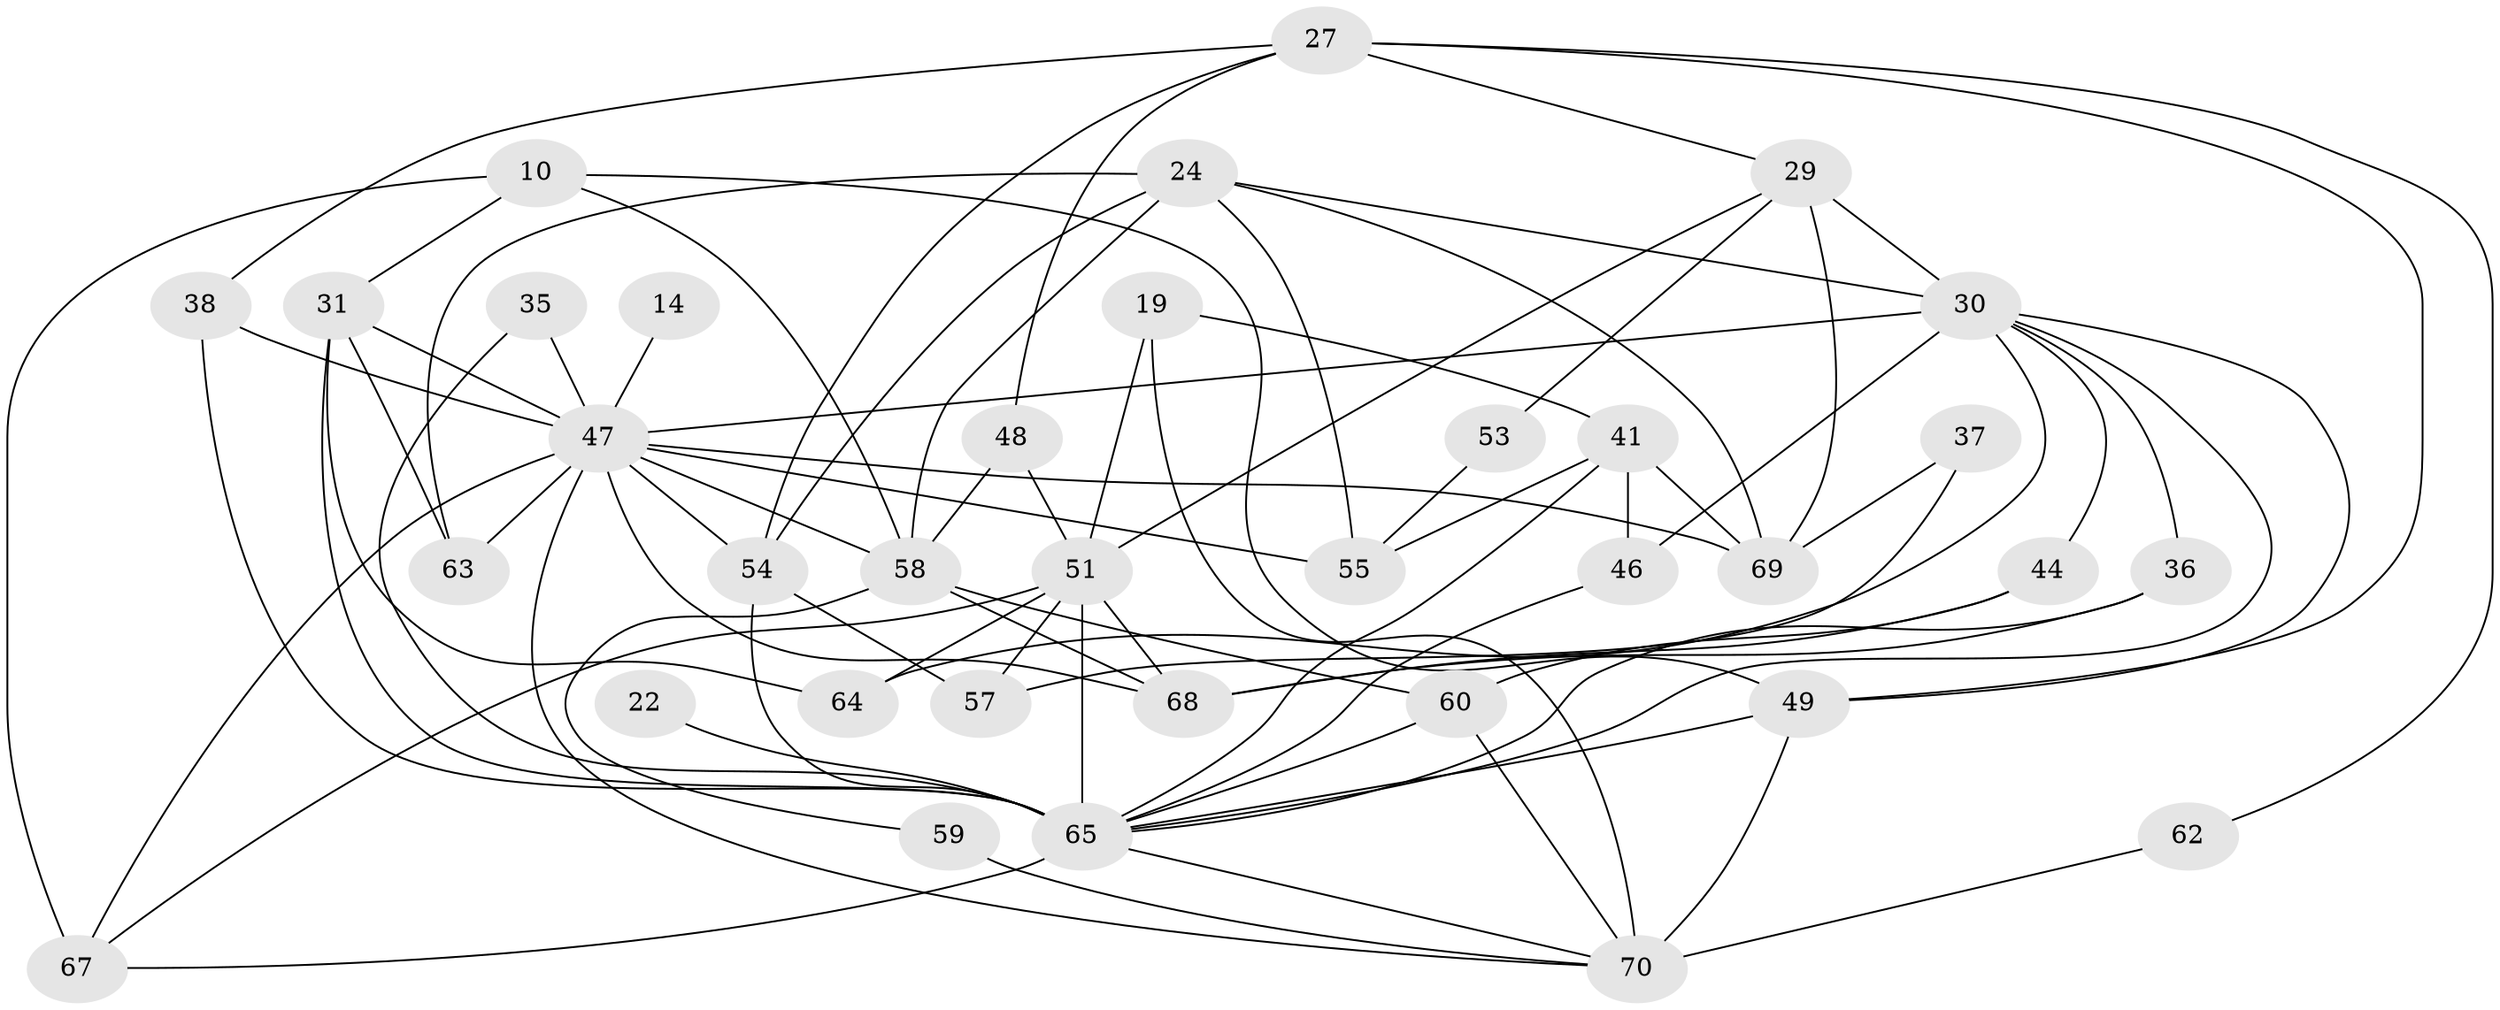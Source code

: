 // original degree distribution, {5: 0.21428571428571427, 6: 0.14285714285714285, 4: 0.21428571428571427, 3: 0.2857142857142857, 2: 0.12857142857142856, 7: 0.014285714285714285}
// Generated by graph-tools (version 1.1) at 2025/54/03/04/25 21:54:21]
// undirected, 35 vertices, 80 edges
graph export_dot {
graph [start="1"]
  node [color=gray90,style=filled];
  10;
  14;
  19;
  22;
  24;
  27 [super="+12"];
  29;
  30 [super="+15+13+28"];
  31;
  35;
  36;
  37;
  38;
  41;
  44;
  46;
  47 [super="+32+33"];
  48;
  49;
  51 [super="+5+25+17"];
  53;
  54 [super="+40"];
  55 [super="+18"];
  57 [super="+50"];
  58 [super="+45+52"];
  59;
  60 [super="+39"];
  62;
  63 [super="+56"];
  64;
  65 [super="+7+42+23+61"];
  67 [super="+66"];
  68 [super="+43"];
  69 [super="+3"];
  70 [super="+34+11"];
  10 -- 49;
  10 -- 31;
  10 -- 58;
  10 -- 67;
  14 -- 47 [weight=2];
  19 -- 41;
  19 -- 70 [weight=2];
  19 -- 51 [weight=2];
  22 -- 65 [weight=2];
  24 -- 58;
  24 -- 54;
  24 -- 55;
  24 -- 63;
  24 -- 69;
  24 -- 30;
  27 -- 38;
  27 -- 62;
  27 -- 48;
  27 -- 49;
  27 -- 54;
  27 -- 29;
  29 -- 51;
  29 -- 30 [weight=2];
  29 -- 53;
  29 -- 69;
  30 -- 65;
  30 -- 47 [weight=3];
  30 -- 64;
  30 -- 46;
  30 -- 49;
  30 -- 36;
  30 -- 44;
  31 -- 63;
  31 -- 64;
  31 -- 65;
  31 -- 47;
  35 -- 65;
  35 -- 47;
  36 -- 68;
  36 -- 65;
  37 -- 57;
  37 -- 69;
  38 -- 65;
  38 -- 47;
  41 -- 69 [weight=2];
  41 -- 46;
  41 -- 55 [weight=2];
  41 -- 65;
  44 -- 68;
  44 -- 60;
  46 -- 65;
  47 -- 67 [weight=3];
  47 -- 55 [weight=2];
  47 -- 70;
  47 -- 58 [weight=2];
  47 -- 69;
  47 -- 68;
  47 -- 54;
  47 -- 63;
  48 -- 51;
  48 -- 58;
  49 -- 70 [weight=2];
  49 -- 65;
  51 -- 65 [weight=3];
  51 -- 64 [weight=2];
  51 -- 57;
  51 -- 67;
  51 -- 68;
  53 -- 55;
  54 -- 57 [weight=3];
  54 -- 65 [weight=2];
  58 -- 68 [weight=2];
  58 -- 59;
  58 -- 60;
  59 -- 70 [weight=2];
  60 -- 70;
  60 -- 65 [weight=3];
  62 -- 70;
  65 -- 70;
  65 -- 67 [weight=2];
}
